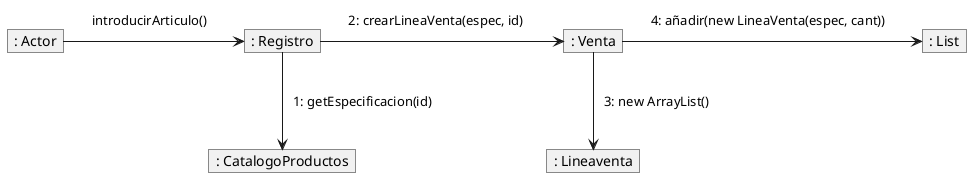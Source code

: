 @startuml "Venta"

skinparam noteBackgroundColor transparent
skinparam noteBorderColor transparent
hide members

object ": Actor" as User
object ": Registro" as Register
object ": Venta" as Sale
object ": CatalogoProductos" as Catalogue
object ": Lineaventa" as SaleLine
object ": List" as List


User -r-> Register
note on link
    introducirArticulo()
end note

Register -d-> Catalogue
note on link
    1: getEspecificacion(id)
end note


Register -r-> Sale
note on link
    2: crearLineaVenta(espec, id) 
end note

Sale -r-> List
note on link
    4: añadir(new LineaVenta(espec, cant))
end note

Sale --> SaleLine
note on link
    3: new ArrayList()
end note

@enduml
